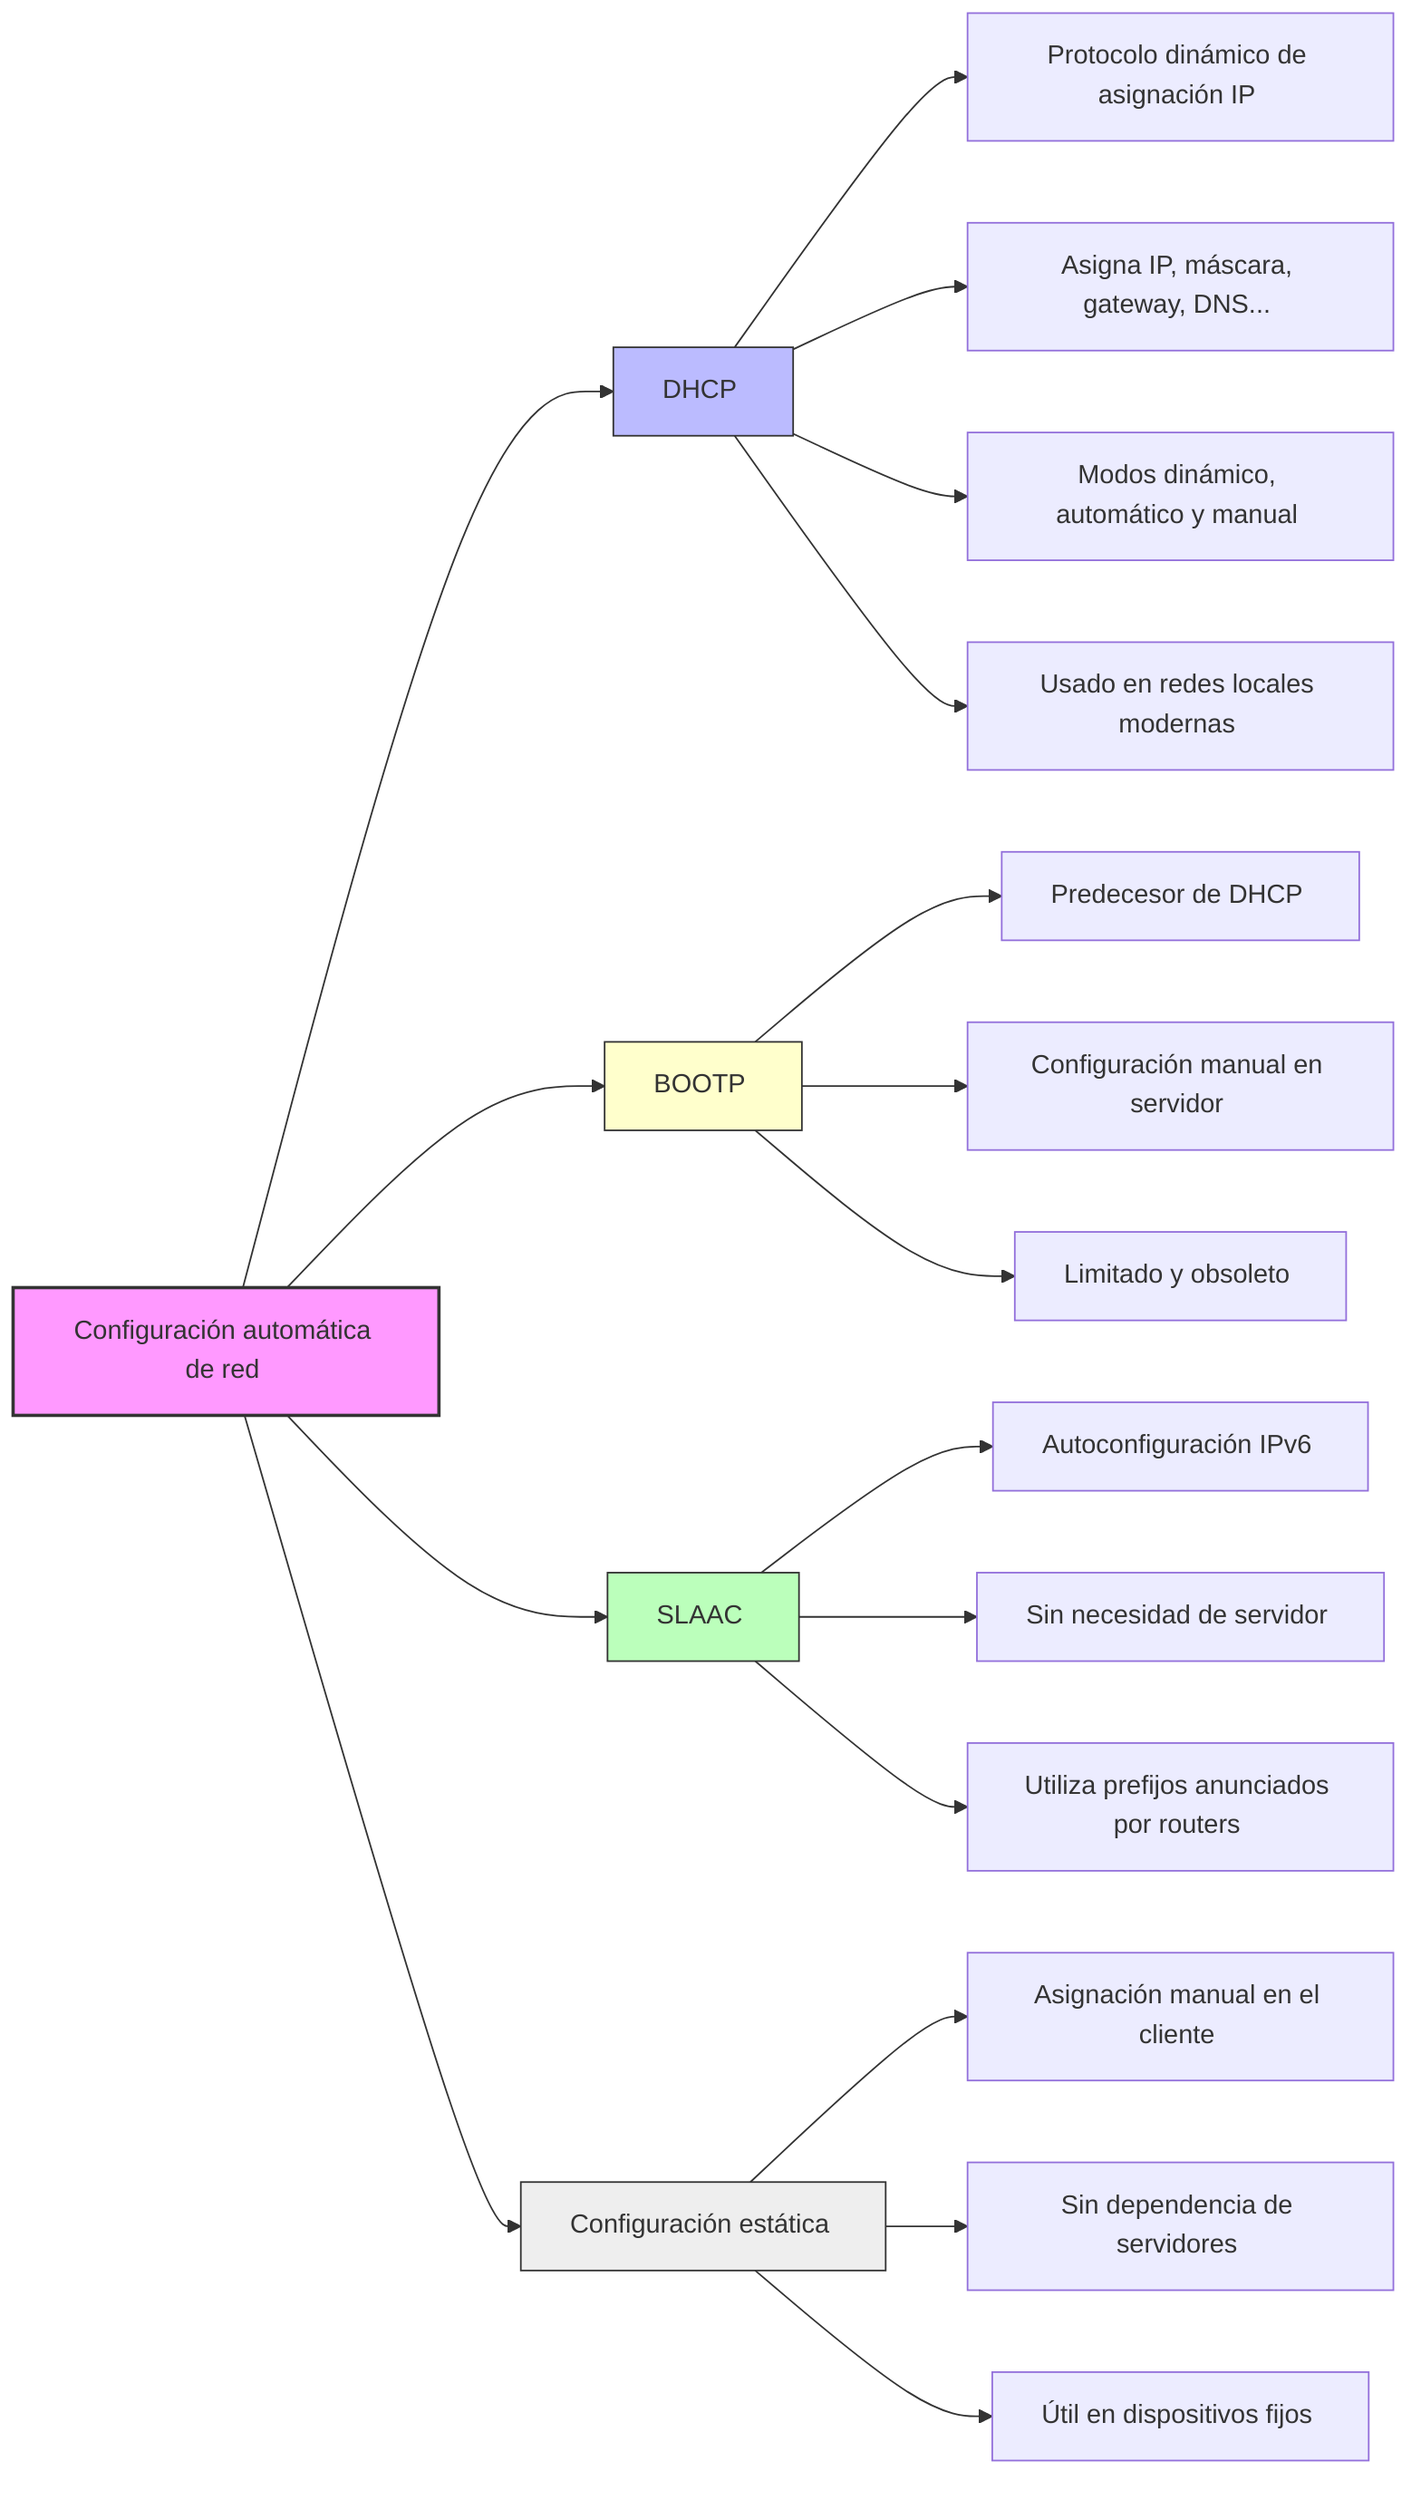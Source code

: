 graph LR
    A[Configuración automática de red&nbsp;] --> B[DHCP&nbsp;]
    A --> C[BOOTP&nbsp;]
    A --> D[SLAAC&nbsp;]
    A --> E[Configuración estática&nbsp;]

    B --> B1[Protocolo dinámico de asignación IP&nbsp;]
    B --> B2[Asigna IP, máscara, gateway, DNS...&nbsp;]
    B --> B3[Modos dinámico, automático y manual&nbsp;]
    B --> B4[Usado en redes locales modernas&nbsp;]

    C --> C1[Predecesor de DHCP&nbsp;]
    C --> C2[Configuración manual en servidor&nbsp;]
    C --> C3[Limitado y obsoleto&nbsp;]

    D --> D1[Autoconfiguración IPv6&nbsp;]
    D --> D2[Sin necesidad de servidor&nbsp;]
    D --> D3[Utiliza prefijos anunciados por routers&nbsp;]

    E --> E1[Asignación manual en el cliente&nbsp;]
    E --> E2[Sin dependencia de servidores&nbsp;]
    E --> E3[Útil en dispositivos fijos&nbsp;]

    style A fill:#f9f,stroke:#333,stroke-width:2px
    style B fill:#bbf,stroke:#333,stroke-width:1px
    style C fill:#ffc,stroke:#333,stroke-width:1px
    style D fill:#bfb,stroke:#333,stroke-width:1px
    style E fill:#eee,stroke:#333,stroke-width:1px